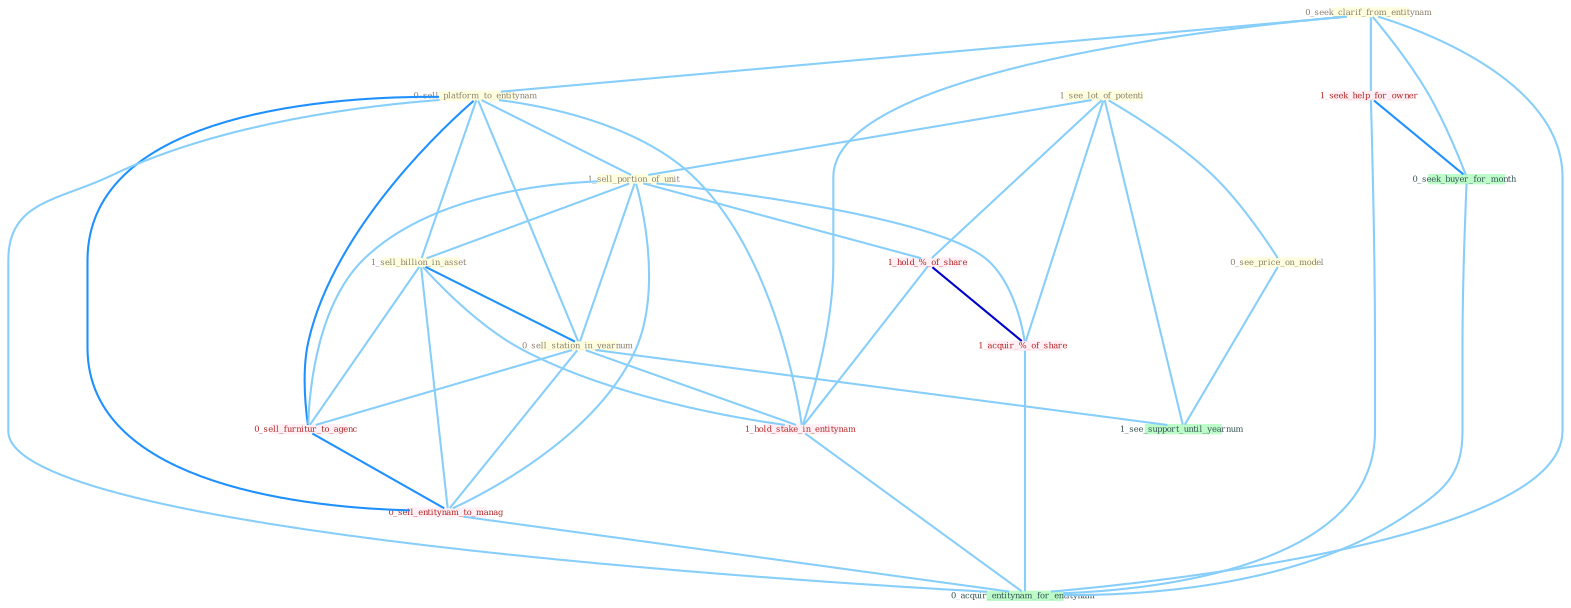 Graph G{ 
    node
    [shape=polygon,style=filled,width=.5,height=.06,color="#BDFCC9",fixedsize=true,fontsize=4,
    fontcolor="#2f4f4f"];
    {node
    [color="#ffffe0", fontcolor="#8b7d6b"] "0_seek_clarif_from_entitynam " "1_see_lot_of_potenti " "0_sell_platform_to_entitynam " "0_see_price_on_model " "1_sell_portion_of_unit " "1_sell_billion_in_asset " "0_sell_station_in_yearnum "}
{node [color="#fff0f5", fontcolor="#b22222"] "1_hold_%_of_share " "1_hold_stake_in_entitynam " "1_seek_help_for_owner " "1_acquir_%_of_share " "0_sell_furnitur_to_agenc " "0_sell_entitynam_to_manag "}
edge [color="#B0E2FF"];

	"0_seek_clarif_from_entitynam " -- "0_sell_platform_to_entitynam " [w="1", color="#87cefa" ];
	"0_seek_clarif_from_entitynam " -- "1_hold_stake_in_entitynam " [w="1", color="#87cefa" ];
	"0_seek_clarif_from_entitynam " -- "1_seek_help_for_owner " [w="1", color="#87cefa" ];
	"0_seek_clarif_from_entitynam " -- "0_seek_buyer_for_month " [w="1", color="#87cefa" ];
	"0_seek_clarif_from_entitynam " -- "0_acquir_entitynam_for_entitynam " [w="1", color="#87cefa" ];
	"1_see_lot_of_potenti " -- "0_see_price_on_model " [w="1", color="#87cefa" ];
	"1_see_lot_of_potenti " -- "1_sell_portion_of_unit " [w="1", color="#87cefa" ];
	"1_see_lot_of_potenti " -- "1_hold_%_of_share " [w="1", color="#87cefa" ];
	"1_see_lot_of_potenti " -- "1_acquir_%_of_share " [w="1", color="#87cefa" ];
	"1_see_lot_of_potenti " -- "1_see_support_until_yearnum " [w="1", color="#87cefa" ];
	"0_sell_platform_to_entitynam " -- "1_sell_portion_of_unit " [w="1", color="#87cefa" ];
	"0_sell_platform_to_entitynam " -- "1_sell_billion_in_asset " [w="1", color="#87cefa" ];
	"0_sell_platform_to_entitynam " -- "0_sell_station_in_yearnum " [w="1", color="#87cefa" ];
	"0_sell_platform_to_entitynam " -- "1_hold_stake_in_entitynam " [w="1", color="#87cefa" ];
	"0_sell_platform_to_entitynam " -- "0_sell_furnitur_to_agenc " [w="2", color="#1e90ff" , len=0.8];
	"0_sell_platform_to_entitynam " -- "0_sell_entitynam_to_manag " [w="2", color="#1e90ff" , len=0.8];
	"0_sell_platform_to_entitynam " -- "0_acquir_entitynam_for_entitynam " [w="1", color="#87cefa" ];
	"0_see_price_on_model " -- "1_see_support_until_yearnum " [w="1", color="#87cefa" ];
	"1_sell_portion_of_unit " -- "1_sell_billion_in_asset " [w="1", color="#87cefa" ];
	"1_sell_portion_of_unit " -- "0_sell_station_in_yearnum " [w="1", color="#87cefa" ];
	"1_sell_portion_of_unit " -- "1_hold_%_of_share " [w="1", color="#87cefa" ];
	"1_sell_portion_of_unit " -- "1_acquir_%_of_share " [w="1", color="#87cefa" ];
	"1_sell_portion_of_unit " -- "0_sell_furnitur_to_agenc " [w="1", color="#87cefa" ];
	"1_sell_portion_of_unit " -- "0_sell_entitynam_to_manag " [w="1", color="#87cefa" ];
	"1_sell_billion_in_asset " -- "0_sell_station_in_yearnum " [w="2", color="#1e90ff" , len=0.8];
	"1_sell_billion_in_asset " -- "1_hold_stake_in_entitynam " [w="1", color="#87cefa" ];
	"1_sell_billion_in_asset " -- "0_sell_furnitur_to_agenc " [w="1", color="#87cefa" ];
	"1_sell_billion_in_asset " -- "0_sell_entitynam_to_manag " [w="1", color="#87cefa" ];
	"0_sell_station_in_yearnum " -- "1_hold_stake_in_entitynam " [w="1", color="#87cefa" ];
	"0_sell_station_in_yearnum " -- "1_see_support_until_yearnum " [w="1", color="#87cefa" ];
	"0_sell_station_in_yearnum " -- "0_sell_furnitur_to_agenc " [w="1", color="#87cefa" ];
	"0_sell_station_in_yearnum " -- "0_sell_entitynam_to_manag " [w="1", color="#87cefa" ];
	"1_hold_%_of_share " -- "1_hold_stake_in_entitynam " [w="1", color="#87cefa" ];
	"1_hold_%_of_share " -- "1_acquir_%_of_share " [w="3", color="#0000cd" , len=0.6];
	"1_hold_stake_in_entitynam " -- "0_acquir_entitynam_for_entitynam " [w="1", color="#87cefa" ];
	"1_seek_help_for_owner " -- "0_seek_buyer_for_month " [w="2", color="#1e90ff" , len=0.8];
	"1_seek_help_for_owner " -- "0_acquir_entitynam_for_entitynam " [w="1", color="#87cefa" ];
	"0_seek_buyer_for_month " -- "0_acquir_entitynam_for_entitynam " [w="1", color="#87cefa" ];
	"1_acquir_%_of_share " -- "0_acquir_entitynam_for_entitynam " [w="1", color="#87cefa" ];
	"0_sell_furnitur_to_agenc " -- "0_sell_entitynam_to_manag " [w="2", color="#1e90ff" , len=0.8];
	"0_sell_entitynam_to_manag " -- "0_acquir_entitynam_for_entitynam " [w="1", color="#87cefa" ];
}